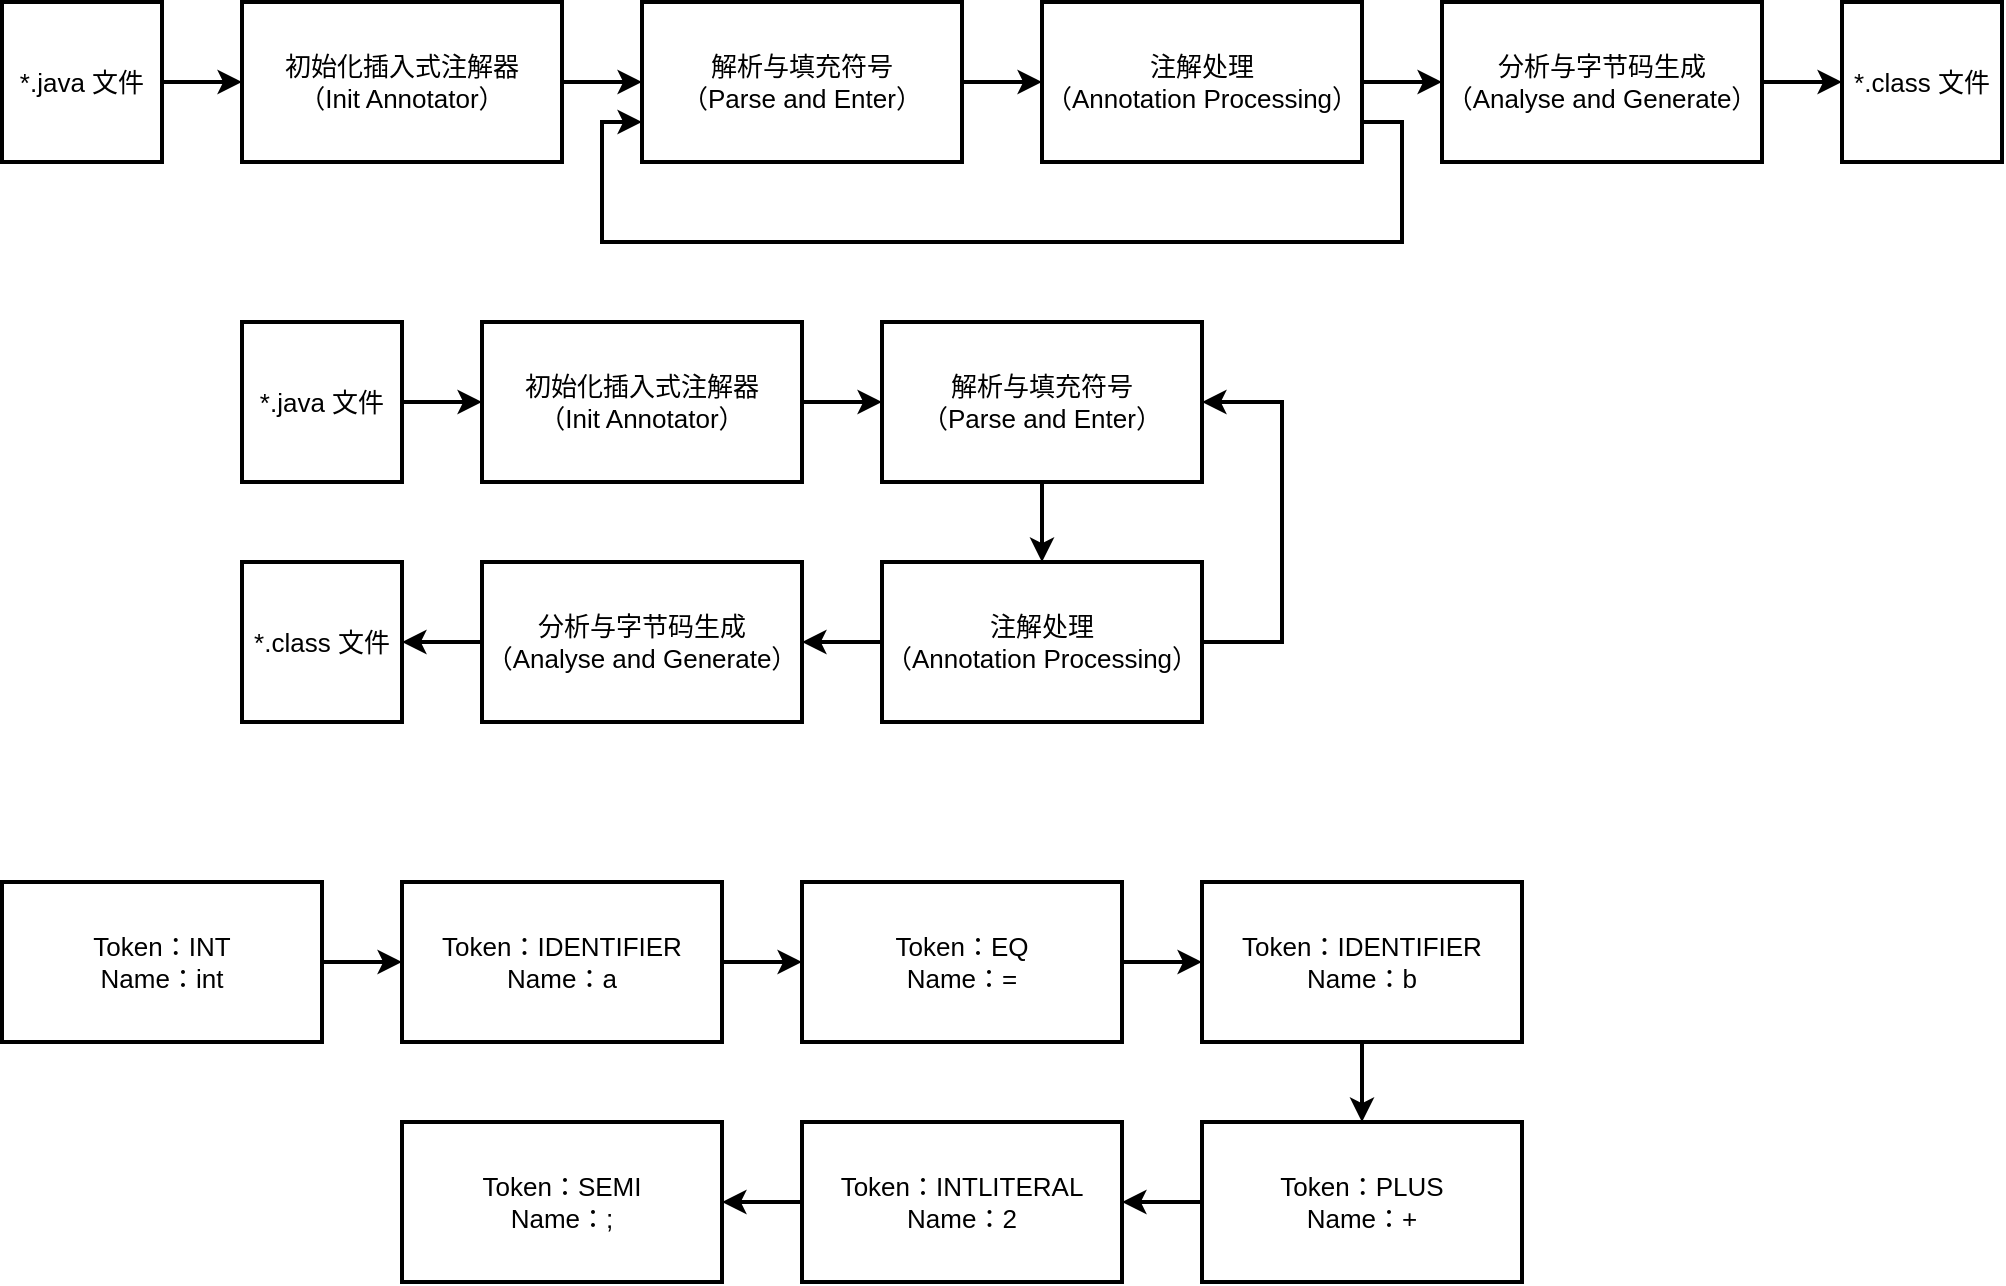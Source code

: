<mxfile version="16.2.7" type="github">
  <diagram id="GTP2Jy751cfdpb6Nv49d" name="Page-1">
    <mxGraphModel dx="1221" dy="644" grid="1" gridSize="10" guides="1" tooltips="1" connect="1" arrows="1" fold="1" page="1" pageScale="1" pageWidth="1000" pageHeight="1000" math="0" shadow="0">
      <root>
        <mxCell id="0" />
        <mxCell id="1" parent="0" />
        <mxCell id="7VngOlp7SWyjkgBkYQJs-13" value="" style="edgeStyle=orthogonalEdgeStyle;rounded=0;orthogonalLoop=1;jettySize=auto;html=1;fontSize=13;strokeWidth=2;" edge="1" parent="1" source="7VngOlp7SWyjkgBkYQJs-1" target="7VngOlp7SWyjkgBkYQJs-12">
          <mxGeometry relative="1" as="geometry" />
        </mxCell>
        <mxCell id="7VngOlp7SWyjkgBkYQJs-1" value="*.java 文件" style="rounded=0;whiteSpace=wrap;html=1;fontSize=13;strokeWidth=2;" vertex="1" parent="1">
          <mxGeometry x="40" y="200" width="80" height="80" as="geometry" />
        </mxCell>
        <mxCell id="7VngOlp7SWyjkgBkYQJs-8" value="" style="edgeStyle=orthogonalEdgeStyle;rounded=0;orthogonalLoop=1;jettySize=auto;html=1;fontSize=13;strokeWidth=2;" edge="1" parent="1" source="7VngOlp7SWyjkgBkYQJs-2" target="7VngOlp7SWyjkgBkYQJs-3">
          <mxGeometry relative="1" as="geometry" />
        </mxCell>
        <mxCell id="7VngOlp7SWyjkgBkYQJs-2" value="解析与填充符号&lt;br style=&quot;font-size: 13px;&quot;&gt;（Parse and Enter）" style="rounded=0;whiteSpace=wrap;html=1;fontSize=13;strokeWidth=2;" vertex="1" parent="1">
          <mxGeometry x="360" y="200" width="160" height="80" as="geometry" />
        </mxCell>
        <mxCell id="7VngOlp7SWyjkgBkYQJs-9" value="" style="edgeStyle=orthogonalEdgeStyle;rounded=0;orthogonalLoop=1;jettySize=auto;html=1;fontSize=13;strokeWidth=2;" edge="1" parent="1" source="7VngOlp7SWyjkgBkYQJs-3" target="7VngOlp7SWyjkgBkYQJs-5">
          <mxGeometry relative="1" as="geometry" />
        </mxCell>
        <mxCell id="7VngOlp7SWyjkgBkYQJs-11" style="edgeStyle=orthogonalEdgeStyle;rounded=0;orthogonalLoop=1;jettySize=auto;html=1;entryX=0;entryY=0.75;entryDx=0;entryDy=0;fontSize=13;exitX=1;exitY=0.75;exitDx=0;exitDy=0;strokeWidth=2;" edge="1" parent="1" source="7VngOlp7SWyjkgBkYQJs-3" target="7VngOlp7SWyjkgBkYQJs-2">
          <mxGeometry relative="1" as="geometry">
            <Array as="points">
              <mxPoint x="740" y="260" />
              <mxPoint x="740" y="320" />
              <mxPoint x="340" y="320" />
              <mxPoint x="340" y="260" />
            </Array>
          </mxGeometry>
        </mxCell>
        <mxCell id="7VngOlp7SWyjkgBkYQJs-3" value="注解处理&lt;br style=&quot;font-size: 13px;&quot;&gt;（Annotation Processing）" style="rounded=0;whiteSpace=wrap;html=1;fontSize=13;strokeWidth=2;" vertex="1" parent="1">
          <mxGeometry x="560" y="200" width="160" height="80" as="geometry" />
        </mxCell>
        <mxCell id="7VngOlp7SWyjkgBkYQJs-10" value="" style="edgeStyle=orthogonalEdgeStyle;rounded=0;orthogonalLoop=1;jettySize=auto;html=1;fontSize=13;strokeWidth=2;" edge="1" parent="1" source="7VngOlp7SWyjkgBkYQJs-5" target="7VngOlp7SWyjkgBkYQJs-6">
          <mxGeometry relative="1" as="geometry" />
        </mxCell>
        <mxCell id="7VngOlp7SWyjkgBkYQJs-5" value="分析与字节码生成&lt;br style=&quot;font-size: 13px;&quot;&gt;（Analyse and Generate）" style="rounded=0;whiteSpace=wrap;html=1;fontSize=13;strokeWidth=2;" vertex="1" parent="1">
          <mxGeometry x="760" y="200" width="160" height="80" as="geometry" />
        </mxCell>
        <mxCell id="7VngOlp7SWyjkgBkYQJs-6" value="*.class 文件" style="rounded=0;whiteSpace=wrap;html=1;fontSize=13;strokeWidth=2;" vertex="1" parent="1">
          <mxGeometry x="960" y="200" width="80" height="80" as="geometry" />
        </mxCell>
        <mxCell id="7VngOlp7SWyjkgBkYQJs-14" value="" style="edgeStyle=orthogonalEdgeStyle;rounded=0;orthogonalLoop=1;jettySize=auto;html=1;fontSize=13;strokeWidth=2;" edge="1" parent="1" source="7VngOlp7SWyjkgBkYQJs-12" target="7VngOlp7SWyjkgBkYQJs-2">
          <mxGeometry relative="1" as="geometry" />
        </mxCell>
        <mxCell id="7VngOlp7SWyjkgBkYQJs-12" value="初始化插入式注解器&lt;br&gt;（Init Annotator）" style="rounded=0;whiteSpace=wrap;html=1;fontSize=13;strokeWidth=2;" vertex="1" parent="1">
          <mxGeometry x="160" y="200" width="160" height="80" as="geometry" />
        </mxCell>
        <mxCell id="7VngOlp7SWyjkgBkYQJs-17" value="" style="edgeStyle=orthogonalEdgeStyle;rounded=0;orthogonalLoop=1;jettySize=auto;html=1;fontSize=13;strokeWidth=2;" edge="1" parent="1" source="7VngOlp7SWyjkgBkYQJs-15" target="7VngOlp7SWyjkgBkYQJs-16">
          <mxGeometry relative="1" as="geometry" />
        </mxCell>
        <mxCell id="7VngOlp7SWyjkgBkYQJs-15" value="*.java 文件" style="rounded=0;whiteSpace=wrap;html=1;fontSize=13;strokeWidth=2;" vertex="1" parent="1">
          <mxGeometry x="160" y="360" width="80" height="80" as="geometry" />
        </mxCell>
        <mxCell id="7VngOlp7SWyjkgBkYQJs-19" value="" style="edgeStyle=orthogonalEdgeStyle;rounded=0;orthogonalLoop=1;jettySize=auto;html=1;fontSize=13;strokeWidth=2;" edge="1" parent="1" source="7VngOlp7SWyjkgBkYQJs-16" target="7VngOlp7SWyjkgBkYQJs-18">
          <mxGeometry relative="1" as="geometry" />
        </mxCell>
        <mxCell id="7VngOlp7SWyjkgBkYQJs-16" value="初始化插入式注解器&lt;br&gt;（Init Annotator）" style="rounded=0;whiteSpace=wrap;html=1;fontSize=13;strokeWidth=2;" vertex="1" parent="1">
          <mxGeometry x="280" y="360" width="160" height="80" as="geometry" />
        </mxCell>
        <mxCell id="7VngOlp7SWyjkgBkYQJs-21" value="" style="edgeStyle=orthogonalEdgeStyle;rounded=0;orthogonalLoop=1;jettySize=auto;html=1;fontSize=13;strokeWidth=2;" edge="1" parent="1" source="7VngOlp7SWyjkgBkYQJs-18" target="7VngOlp7SWyjkgBkYQJs-20">
          <mxGeometry relative="1" as="geometry" />
        </mxCell>
        <mxCell id="7VngOlp7SWyjkgBkYQJs-18" value="解析与填充符号&lt;br style=&quot;font-size: 13px;&quot;&gt;（Parse and Enter）" style="rounded=0;whiteSpace=wrap;html=1;fontSize=13;strokeWidth=2;" vertex="1" parent="1">
          <mxGeometry x="480" y="360" width="160" height="80" as="geometry" />
        </mxCell>
        <mxCell id="7VngOlp7SWyjkgBkYQJs-24" value="" style="edgeStyle=orthogonalEdgeStyle;rounded=0;orthogonalLoop=1;jettySize=auto;html=1;fontSize=13;strokeWidth=2;" edge="1" parent="1" source="7VngOlp7SWyjkgBkYQJs-20" target="7VngOlp7SWyjkgBkYQJs-22">
          <mxGeometry relative="1" as="geometry" />
        </mxCell>
        <mxCell id="7VngOlp7SWyjkgBkYQJs-40" style="edgeStyle=orthogonalEdgeStyle;rounded=0;orthogonalLoop=1;jettySize=auto;html=1;entryX=1;entryY=0.5;entryDx=0;entryDy=0;fontSize=13;strokeWidth=2;exitX=1;exitY=0.5;exitDx=0;exitDy=0;" edge="1" parent="1" source="7VngOlp7SWyjkgBkYQJs-20" target="7VngOlp7SWyjkgBkYQJs-18">
          <mxGeometry relative="1" as="geometry">
            <Array as="points">
              <mxPoint x="680" y="520" />
              <mxPoint x="680" y="400" />
            </Array>
          </mxGeometry>
        </mxCell>
        <mxCell id="7VngOlp7SWyjkgBkYQJs-20" value="注解处理&lt;br style=&quot;font-size: 13px;&quot;&gt;（Annotation Processing）" style="rounded=0;whiteSpace=wrap;html=1;fontSize=13;strokeWidth=2;" vertex="1" parent="1">
          <mxGeometry x="480" y="480" width="160" height="80" as="geometry" />
        </mxCell>
        <mxCell id="7VngOlp7SWyjkgBkYQJs-25" value="" style="edgeStyle=orthogonalEdgeStyle;rounded=0;orthogonalLoop=1;jettySize=auto;html=1;fontSize=13;strokeWidth=2;" edge="1" parent="1" source="7VngOlp7SWyjkgBkYQJs-22" target="7VngOlp7SWyjkgBkYQJs-23">
          <mxGeometry relative="1" as="geometry" />
        </mxCell>
        <mxCell id="7VngOlp7SWyjkgBkYQJs-22" value="分析与字节码生成&lt;br style=&quot;font-size: 13px;&quot;&gt;（Analyse and Generate）" style="rounded=0;whiteSpace=wrap;html=1;fontSize=13;strokeWidth=2;" vertex="1" parent="1">
          <mxGeometry x="280" y="480" width="160" height="80" as="geometry" />
        </mxCell>
        <mxCell id="7VngOlp7SWyjkgBkYQJs-23" value="*.class 文件" style="rounded=0;whiteSpace=wrap;html=1;fontSize=13;strokeWidth=2;" vertex="1" parent="1">
          <mxGeometry x="160" y="480" width="80" height="80" as="geometry" />
        </mxCell>
        <mxCell id="7VngOlp7SWyjkgBkYQJs-29" value="" style="edgeStyle=orthogonalEdgeStyle;rounded=0;orthogonalLoop=1;jettySize=auto;html=1;fontSize=13;strokeWidth=2;" edge="1" parent="1" source="7VngOlp7SWyjkgBkYQJs-27" target="7VngOlp7SWyjkgBkYQJs-28">
          <mxGeometry relative="1" as="geometry" />
        </mxCell>
        <mxCell id="7VngOlp7SWyjkgBkYQJs-27" value="Token：INT&lt;br&gt;Name：int" style="rounded=0;whiteSpace=wrap;html=1;fontSize=13;strokeWidth=2;" vertex="1" parent="1">
          <mxGeometry x="40" y="640" width="160" height="80" as="geometry" />
        </mxCell>
        <mxCell id="7VngOlp7SWyjkgBkYQJs-31" value="" style="edgeStyle=orthogonalEdgeStyle;rounded=0;orthogonalLoop=1;jettySize=auto;html=1;fontSize=13;strokeWidth=2;" edge="1" parent="1" source="7VngOlp7SWyjkgBkYQJs-28" target="7VngOlp7SWyjkgBkYQJs-30">
          <mxGeometry relative="1" as="geometry" />
        </mxCell>
        <mxCell id="7VngOlp7SWyjkgBkYQJs-28" value="Token：IDENTIFIER&lt;br&gt;Name：a" style="rounded=0;whiteSpace=wrap;html=1;fontSize=13;strokeWidth=2;" vertex="1" parent="1">
          <mxGeometry x="240" y="640" width="160" height="80" as="geometry" />
        </mxCell>
        <mxCell id="7VngOlp7SWyjkgBkYQJs-33" value="" style="edgeStyle=orthogonalEdgeStyle;rounded=0;orthogonalLoop=1;jettySize=auto;html=1;fontSize=13;strokeWidth=2;" edge="1" parent="1" source="7VngOlp7SWyjkgBkYQJs-30" target="7VngOlp7SWyjkgBkYQJs-32">
          <mxGeometry relative="1" as="geometry" />
        </mxCell>
        <mxCell id="7VngOlp7SWyjkgBkYQJs-30" value="Token：EQ&lt;br&gt;Name：=" style="rounded=0;whiteSpace=wrap;html=1;fontSize=13;strokeWidth=2;" vertex="1" parent="1">
          <mxGeometry x="440" y="640" width="160" height="80" as="geometry" />
        </mxCell>
        <mxCell id="7VngOlp7SWyjkgBkYQJs-35" value="" style="edgeStyle=orthogonalEdgeStyle;rounded=0;orthogonalLoop=1;jettySize=auto;html=1;fontSize=13;strokeWidth=2;" edge="1" parent="1" source="7VngOlp7SWyjkgBkYQJs-32" target="7VngOlp7SWyjkgBkYQJs-34">
          <mxGeometry relative="1" as="geometry" />
        </mxCell>
        <mxCell id="7VngOlp7SWyjkgBkYQJs-32" value="Token：IDENTIFIER&lt;br&gt;Name：b" style="rounded=0;whiteSpace=wrap;html=1;fontSize=13;strokeWidth=2;" vertex="1" parent="1">
          <mxGeometry x="640" y="640" width="160" height="80" as="geometry" />
        </mxCell>
        <mxCell id="7VngOlp7SWyjkgBkYQJs-38" value="" style="edgeStyle=orthogonalEdgeStyle;rounded=0;orthogonalLoop=1;jettySize=auto;html=1;fontSize=13;strokeWidth=2;" edge="1" parent="1" source="7VngOlp7SWyjkgBkYQJs-34" target="7VngOlp7SWyjkgBkYQJs-36">
          <mxGeometry relative="1" as="geometry" />
        </mxCell>
        <mxCell id="7VngOlp7SWyjkgBkYQJs-34" value="Token：PLUS&lt;br&gt;Name：+" style="rounded=0;whiteSpace=wrap;html=1;fontSize=13;strokeWidth=2;" vertex="1" parent="1">
          <mxGeometry x="640" y="760" width="160" height="80" as="geometry" />
        </mxCell>
        <mxCell id="7VngOlp7SWyjkgBkYQJs-39" value="" style="edgeStyle=orthogonalEdgeStyle;rounded=0;orthogonalLoop=1;jettySize=auto;html=1;fontSize=13;strokeWidth=2;" edge="1" parent="1" source="7VngOlp7SWyjkgBkYQJs-36" target="7VngOlp7SWyjkgBkYQJs-37">
          <mxGeometry relative="1" as="geometry" />
        </mxCell>
        <mxCell id="7VngOlp7SWyjkgBkYQJs-36" value="Token：INTLITERAL&lt;br&gt;Name：2" style="rounded=0;whiteSpace=wrap;html=1;fontSize=13;strokeWidth=2;" vertex="1" parent="1">
          <mxGeometry x="440" y="760" width="160" height="80" as="geometry" />
        </mxCell>
        <mxCell id="7VngOlp7SWyjkgBkYQJs-37" value="Token：SEMI&lt;br&gt;Name：;" style="rounded=0;whiteSpace=wrap;html=1;fontSize=13;strokeWidth=2;" vertex="1" parent="1">
          <mxGeometry x="240" y="760" width="160" height="80" as="geometry" />
        </mxCell>
      </root>
    </mxGraphModel>
  </diagram>
</mxfile>
